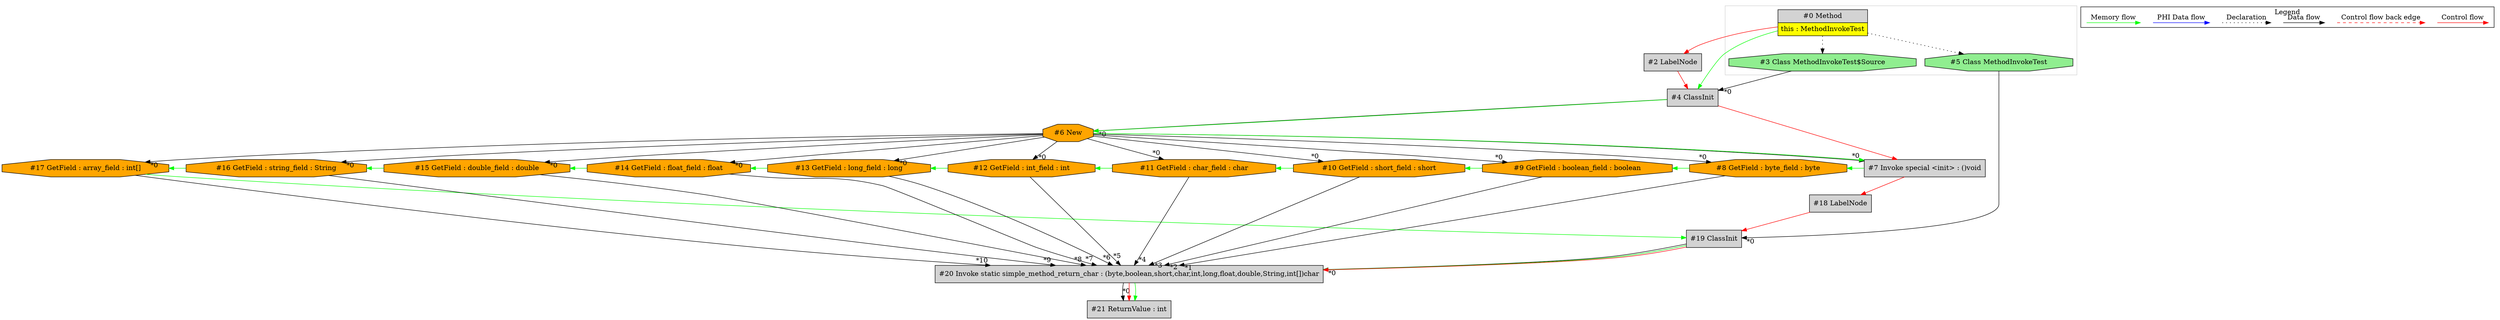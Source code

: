 digraph {
 ordering="in";
 node0[margin="0", label=<<table border="0" cellborder="1" cellspacing="0" cellpadding="5"><tr><td colspan="1">#0 Method</td></tr><tr><td port="prj1" bgcolor="yellow">this : MethodInvokeTest</td></tr></table>>,shape=none, fillcolor=lightgrey, style=filled];
 node4[label="#4 ClassInit",shape=box, fillcolor=lightgrey, style=filled];
 node3 -> node4[headlabel="*0", labeldistance=2];
 node2 -> node4[labeldistance=2, color=red, fontcolor=red];
 node0 -> node4[labeldistance=2, color=green, constraint=false];
 node2[label="#2 LabelNode",shape=box, fillcolor=lightgrey, style=filled];
 node0 -> node2[labeldistance=2, color=red, fontcolor=red];
 node3[label="#3 Class MethodInvokeTest$Source",shape=octagon, fillcolor=lightgreen, style=filled];
 node0 -> node3[style=dotted];
 node7[label="#7 Invoke special <init> : ()void",shape=box, fillcolor=lightgrey, style=filled];
 node6 -> node7[headlabel="*0", labeldistance=2];
 node4 -> node7[labeldistance=2, color=red, fontcolor=red];
 node6 -> node7[labeldistance=2, color=green, constraint=false];
 node6[label="#6 New",shape=octagon, fillcolor=orange, style=filled];
 node4 -> node6[headlabel="*0", labeldistance=2];
 node4 -> node6[labeldistance=2, color=green, constraint=false];
 node17[label="#17 GetField : array_field : int[]",shape=octagon, fillcolor=orange, style=filled];
 node6 -> node17[headlabel="*0", labeldistance=2];
 node16 -> node17[labeldistance=2, color=green, constraint=false];
 node16[label="#16 GetField : string_field : String",shape=octagon, fillcolor=orange, style=filled];
 node6 -> node16[headlabel="*0", labeldistance=2];
 node15 -> node16[labeldistance=2, color=green, constraint=false];
 node15[label="#15 GetField : double_field : double",shape=octagon, fillcolor=orange, style=filled];
 node6 -> node15[headlabel="*0", labeldistance=2];
 node14 -> node15[labeldistance=2, color=green, constraint=false];
 node14[label="#14 GetField : float_field : float",shape=octagon, fillcolor=orange, style=filled];
 node6 -> node14[headlabel="*0", labeldistance=2];
 node13 -> node14[labeldistance=2, color=green, constraint=false];
 node13[label="#13 GetField : long_field : long",shape=octagon, fillcolor=orange, style=filled];
 node6 -> node13[headlabel="*0", labeldistance=2];
 node12 -> node13[labeldistance=2, color=green, constraint=false];
 node12[label="#12 GetField : int_field : int",shape=octagon, fillcolor=orange, style=filled];
 node6 -> node12[headlabel="*0", labeldistance=2];
 node11 -> node12[labeldistance=2, color=green, constraint=false];
 node11[label="#11 GetField : char_field : char",shape=octagon, fillcolor=orange, style=filled];
 node6 -> node11[headlabel="*0", labeldistance=2];
 node10 -> node11[labeldistance=2, color=green, constraint=false];
 node10[label="#10 GetField : short_field : short",shape=octagon, fillcolor=orange, style=filled];
 node6 -> node10[headlabel="*0", labeldistance=2];
 node9 -> node10[labeldistance=2, color=green, constraint=false];
 node9[label="#9 GetField : boolean_field : boolean",shape=octagon, fillcolor=orange, style=filled];
 node6 -> node9[headlabel="*0", labeldistance=2];
 node8 -> node9[labeldistance=2, color=green, constraint=false];
 node8[label="#8 GetField : byte_field : byte",shape=octagon, fillcolor=orange, style=filled];
 node6 -> node8[headlabel="*0", labeldistance=2];
 node7 -> node8[labeldistance=2, color=green, constraint=false];
 node20[label="#20 Invoke static simple_method_return_char : (byte,boolean,short,char,int,long,float,double,String,int[])char",shape=box, fillcolor=lightgrey, style=filled];
 node19 -> node20[headlabel="*0", labeldistance=2];
 node8 -> node20[headlabel="*1", labeldistance=2];
 node9 -> node20[headlabel="*2", labeldistance=2];
 node10 -> node20[headlabel="*3", labeldistance=2];
 node11 -> node20[headlabel="*4", labeldistance=2];
 node12 -> node20[headlabel="*5", labeldistance=2];
 node13 -> node20[headlabel="*6", labeldistance=2];
 node14 -> node20[headlabel="*7", labeldistance=2];
 node15 -> node20[headlabel="*8", labeldistance=2];
 node16 -> node20[headlabel="*9", labeldistance=2];
 node17 -> node20[headlabel="*10", labeldistance=2];
 node19 -> node20[labeldistance=2, color=green, constraint=false];
 node19 -> node20[labeldistance=2, color=red, fontcolor=red];
 node19[label="#19 ClassInit",shape=box, fillcolor=lightgrey, style=filled];
 node5 -> node19[headlabel="*0", labeldistance=2];
 node17 -> node19[labeldistance=2, color=green, constraint=false];
 node18 -> node19[labeldistance=2, color=red, fontcolor=red];
 node18[label="#18 LabelNode",shape=box, fillcolor=lightgrey, style=filled];
 node7 -> node18[labeldistance=2, color=red, fontcolor=red];
 node5[label="#5 Class MethodInvokeTest",shape=octagon, fillcolor=lightgreen, style=filled];
 node0 -> node5[style=dotted];
 node21[label="#21 ReturnValue : int",shape=box, fillcolor=lightgrey, style=filled];
 node20 -> node21[headlabel="*0", labeldistance=2];
 node20 -> node21[labeldistance=2, color=red, fontcolor=red];
 node20 -> node21[labeldistance=2, color=green, constraint=false];
 subgraph cluster_0 {
  color=lightgray;
  node0;
  node3;
  node5;
 }
 subgraph cluster_000 {
  label = "Legend";
  node [shape=point]
  {
   rank=same;
   c0 [style = invis];
   c1 [style = invis];
   c2 [style = invis];
   c3 [style = invis];
   d0 [style = invis];
   d1 [style = invis];
   d2 [style = invis];
   d3 [style = invis];
   d4 [style = invis];
   d5 [style = invis];
   d6 [style = invis];
   d7 [style = invis];
  }
  c0 -> c1 [label="Control flow", style=solid, color=red]
  c2 -> c3 [label="Control flow back edge", style=dashed, color=red]
  d0 -> d1 [label="Data flow"]
  d2 -> d3 [label="Declaration", style=dotted]
  d4 -> d5 [label="PHI Data flow", color=blue]
  d6 -> d7 [label="Memory flow", color=green]
 }

}
